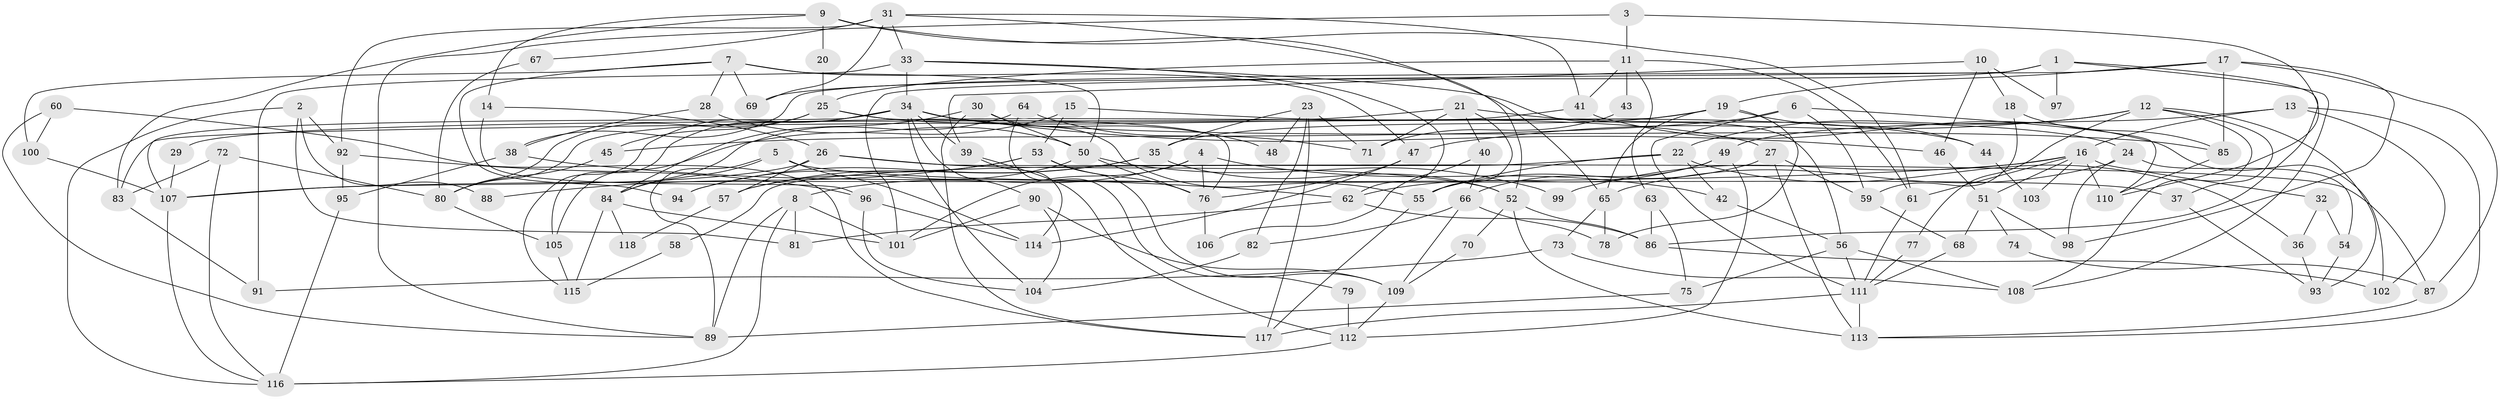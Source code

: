 // Generated by graph-tools (version 1.1) at 2025/50/03/09/25 04:50:58]
// undirected, 118 vertices, 236 edges
graph export_dot {
graph [start="1"]
  node [color=gray90,style=filled];
  1;
  2;
  3;
  4;
  5;
  6;
  7;
  8;
  9;
  10;
  11;
  12;
  13;
  14;
  15;
  16;
  17;
  18;
  19;
  20;
  21;
  22;
  23;
  24;
  25;
  26;
  27;
  28;
  29;
  30;
  31;
  32;
  33;
  34;
  35;
  36;
  37;
  38;
  39;
  40;
  41;
  42;
  43;
  44;
  45;
  46;
  47;
  48;
  49;
  50;
  51;
  52;
  53;
  54;
  55;
  56;
  57;
  58;
  59;
  60;
  61;
  62;
  63;
  64;
  65;
  66;
  67;
  68;
  69;
  70;
  71;
  72;
  73;
  74;
  75;
  76;
  77;
  78;
  79;
  80;
  81;
  82;
  83;
  84;
  85;
  86;
  87;
  88;
  89;
  90;
  91;
  92;
  93;
  94;
  95;
  96;
  97;
  98;
  99;
  100;
  101;
  102;
  103;
  104;
  105;
  106;
  107;
  108;
  109;
  110;
  111;
  112;
  113;
  114;
  115;
  116;
  117;
  118;
  1 -- 86;
  1 -- 108;
  1 -- 69;
  1 -- 97;
  1 -- 101;
  2 -- 116;
  2 -- 81;
  2 -- 88;
  2 -- 92;
  3 -- 110;
  3 -- 11;
  3 -- 89;
  4 -- 101;
  4 -- 76;
  4 -- 8;
  4 -- 42;
  5 -- 84;
  5 -- 89;
  5 -- 37;
  5 -- 114;
  6 -- 111;
  6 -- 110;
  6 -- 45;
  6 -- 59;
  7 -- 94;
  7 -- 69;
  7 -- 28;
  7 -- 47;
  7 -- 50;
  7 -- 100;
  8 -- 89;
  8 -- 81;
  8 -- 101;
  8 -- 116;
  9 -- 83;
  9 -- 61;
  9 -- 14;
  9 -- 20;
  9 -- 65;
  10 -- 39;
  10 -- 46;
  10 -- 18;
  10 -- 97;
  11 -- 61;
  11 -- 25;
  11 -- 41;
  11 -- 43;
  11 -- 63;
  12 -- 47;
  12 -- 93;
  12 -- 22;
  12 -- 37;
  12 -- 77;
  12 -- 108;
  13 -- 49;
  13 -- 113;
  13 -- 16;
  13 -- 102;
  14 -- 26;
  14 -- 96;
  15 -- 105;
  15 -- 53;
  15 -- 44;
  16 -- 107;
  16 -- 32;
  16 -- 51;
  16 -- 61;
  16 -- 99;
  16 -- 103;
  16 -- 110;
  17 -- 85;
  17 -- 38;
  17 -- 19;
  17 -- 87;
  17 -- 98;
  18 -- 59;
  18 -- 85;
  19 -- 65;
  19 -- 35;
  19 -- 44;
  19 -- 78;
  19 -- 83;
  20 -- 25;
  21 -- 55;
  21 -- 24;
  21 -- 29;
  21 -- 40;
  21 -- 71;
  22 -- 42;
  22 -- 36;
  22 -- 55;
  22 -- 58;
  23 -- 35;
  23 -- 82;
  23 -- 48;
  23 -- 71;
  23 -- 117;
  24 -- 98;
  24 -- 65;
  24 -- 54;
  25 -- 76;
  25 -- 27;
  25 -- 45;
  25 -- 80;
  26 -- 57;
  26 -- 87;
  26 -- 52;
  26 -- 107;
  27 -- 113;
  27 -- 55;
  27 -- 59;
  28 -- 38;
  28 -- 50;
  29 -- 107;
  30 -- 50;
  30 -- 55;
  30 -- 84;
  30 -- 117;
  31 -- 92;
  31 -- 41;
  31 -- 33;
  31 -- 52;
  31 -- 67;
  31 -- 69;
  32 -- 54;
  32 -- 36;
  33 -- 34;
  33 -- 56;
  33 -- 62;
  33 -- 91;
  34 -- 115;
  34 -- 104;
  34 -- 39;
  34 -- 46;
  34 -- 48;
  34 -- 85;
  34 -- 90;
  34 -- 105;
  34 -- 107;
  35 -- 52;
  35 -- 57;
  35 -- 94;
  36 -- 93;
  37 -- 93;
  38 -- 95;
  38 -- 62;
  39 -- 112;
  39 -- 114;
  40 -- 66;
  40 -- 106;
  41 -- 80;
  41 -- 102;
  42 -- 56;
  43 -- 71;
  44 -- 103;
  45 -- 80;
  46 -- 51;
  47 -- 114;
  47 -- 76;
  49 -- 62;
  49 -- 66;
  49 -- 112;
  50 -- 57;
  50 -- 76;
  50 -- 99;
  51 -- 68;
  51 -- 74;
  51 -- 98;
  52 -- 70;
  52 -- 86;
  52 -- 113;
  53 -- 109;
  53 -- 76;
  53 -- 88;
  53 -- 94;
  54 -- 93;
  55 -- 117;
  56 -- 75;
  56 -- 108;
  56 -- 111;
  57 -- 118;
  58 -- 115;
  59 -- 68;
  60 -- 100;
  60 -- 117;
  60 -- 89;
  61 -- 111;
  62 -- 86;
  62 -- 81;
  63 -- 86;
  63 -- 75;
  64 -- 84;
  64 -- 71;
  64 -- 79;
  65 -- 73;
  65 -- 78;
  66 -- 109;
  66 -- 78;
  66 -- 82;
  67 -- 80;
  68 -- 111;
  70 -- 109;
  72 -- 116;
  72 -- 80;
  72 -- 83;
  73 -- 108;
  73 -- 91;
  74 -- 87;
  75 -- 89;
  76 -- 106;
  77 -- 111;
  79 -- 112;
  80 -- 105;
  82 -- 104;
  83 -- 91;
  84 -- 101;
  84 -- 115;
  84 -- 118;
  85 -- 110;
  86 -- 102;
  87 -- 113;
  90 -- 101;
  90 -- 104;
  90 -- 109;
  92 -- 96;
  92 -- 95;
  95 -- 116;
  96 -- 114;
  96 -- 104;
  100 -- 107;
  105 -- 115;
  107 -- 116;
  109 -- 112;
  111 -- 117;
  111 -- 113;
  112 -- 116;
}

